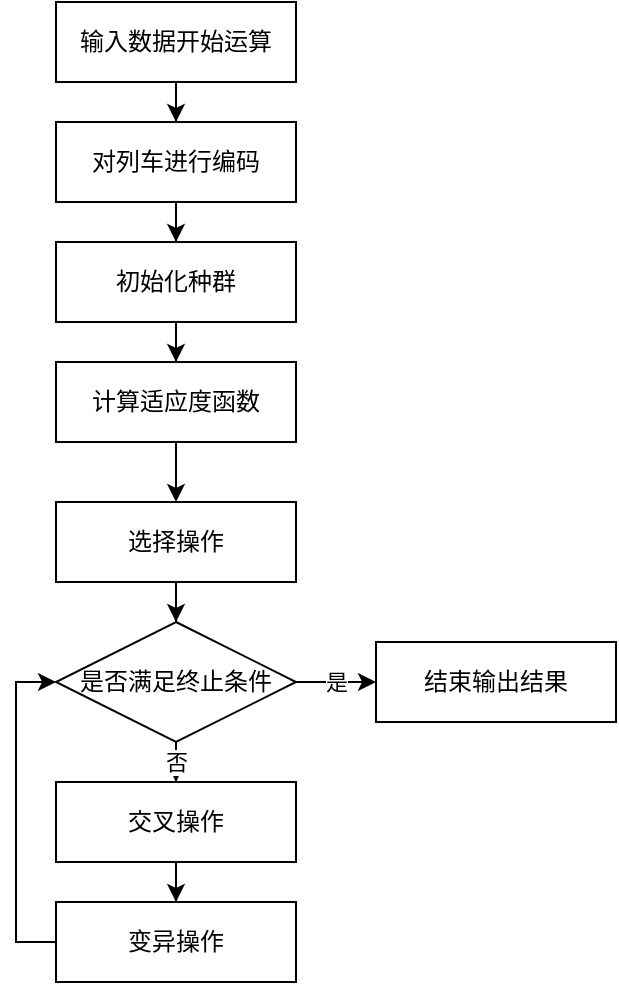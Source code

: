 <mxfile version="14.5.7" type="github">
  <diagram id="BsQKv6kvzaPoYbIWq4GO" name="Page-1">
    <mxGraphModel dx="326" dy="513" grid="1" gridSize="10" guides="1" tooltips="1" connect="1" arrows="1" fold="1" page="1" pageScale="1" pageWidth="827" pageHeight="1169" math="0" shadow="0">
      <root>
        <mxCell id="0" />
        <mxCell id="1" parent="0" />
        <mxCell id="lOIf5OIlS80hEo-pb_s2-11" style="edgeStyle=orthogonalEdgeStyle;rounded=0;orthogonalLoop=1;jettySize=auto;html=1;entryX=0;entryY=0.5;entryDx=0;entryDy=0;" edge="1" parent="1" source="_LWjVrq4vQnBGBesh3__-13" target="_LWjVrq4vQnBGBesh3__-3">
          <mxGeometry relative="1" as="geometry">
            <Array as="points">
              <mxPoint x="110" y="510" />
              <mxPoint x="110" y="380" />
            </Array>
          </mxGeometry>
        </mxCell>
        <mxCell id="_LWjVrq4vQnBGBesh3__-13" value="变异操作" style="whiteSpace=wrap;html=1;" parent="1" vertex="1">
          <mxGeometry x="130" y="490" width="120" height="40" as="geometry" />
        </mxCell>
        <mxCell id="lOIf5OIlS80hEo-pb_s2-8" style="edgeStyle=orthogonalEdgeStyle;rounded=0;orthogonalLoop=1;jettySize=auto;html=1;entryX=0.5;entryY=0;entryDx=0;entryDy=0;" edge="1" parent="1" source="_LWjVrq4vQnBGBesh3__-2" target="_LWjVrq4vQnBGBesh3__-10">
          <mxGeometry relative="1" as="geometry" />
        </mxCell>
        <mxCell id="_LWjVrq4vQnBGBesh3__-2" value="输入数据开始运算" style="whiteSpace=wrap;html=1;" parent="1" vertex="1">
          <mxGeometry x="130" y="40" width="120" height="40" as="geometry" />
        </mxCell>
        <mxCell id="lOIf5OIlS80hEo-pb_s2-2" value="否" style="edgeStyle=orthogonalEdgeStyle;rounded=0;orthogonalLoop=1;jettySize=auto;html=1;" edge="1" parent="1" source="_LWjVrq4vQnBGBesh3__-3" target="_LWjVrq4vQnBGBesh3__-11">
          <mxGeometry relative="1" as="geometry" />
        </mxCell>
        <mxCell id="lOIf5OIlS80hEo-pb_s2-9" value="是" style="edgeStyle=orthogonalEdgeStyle;rounded=0;orthogonalLoop=1;jettySize=auto;html=1;" edge="1" parent="1" source="_LWjVrq4vQnBGBesh3__-3" target="_LWjVrq4vQnBGBesh3__-16">
          <mxGeometry relative="1" as="geometry" />
        </mxCell>
        <mxCell id="_LWjVrq4vQnBGBesh3__-3" value="是否满足终止条件" style="rhombus;whiteSpace=wrap;html=1;" parent="1" vertex="1">
          <mxGeometry x="130" y="350" width="120" height="60" as="geometry" />
        </mxCell>
        <mxCell id="lOIf5OIlS80hEo-pb_s2-6" style="edgeStyle=orthogonalEdgeStyle;rounded=0;orthogonalLoop=1;jettySize=auto;html=1;" edge="1" parent="1" source="_LWjVrq4vQnBGBesh3__-5" target="_LWjVrq4vQnBGBesh3__-8">
          <mxGeometry relative="1" as="geometry" />
        </mxCell>
        <mxCell id="_LWjVrq4vQnBGBesh3__-5" value="初始化种群" style="whiteSpace=wrap;html=1;" parent="1" vertex="1">
          <mxGeometry x="130" y="160" width="120" height="40" as="geometry" />
        </mxCell>
        <mxCell id="lOIf5OIlS80hEo-pb_s2-5" style="edgeStyle=orthogonalEdgeStyle;rounded=0;orthogonalLoop=1;jettySize=auto;html=1;" edge="1" parent="1" source="_LWjVrq4vQnBGBesh3__-8" target="_LWjVrq4vQnBGBesh3__-15">
          <mxGeometry relative="1" as="geometry" />
        </mxCell>
        <mxCell id="_LWjVrq4vQnBGBesh3__-8" value="计算适应度函数" style="whiteSpace=wrap;html=1;" parent="1" vertex="1">
          <mxGeometry x="130" y="220" width="120" height="40" as="geometry" />
        </mxCell>
        <mxCell id="lOIf5OIlS80hEo-pb_s2-7" style="edgeStyle=orthogonalEdgeStyle;rounded=0;orthogonalLoop=1;jettySize=auto;html=1;" edge="1" parent="1" source="_LWjVrq4vQnBGBesh3__-10" target="_LWjVrq4vQnBGBesh3__-5">
          <mxGeometry relative="1" as="geometry" />
        </mxCell>
        <mxCell id="_LWjVrq4vQnBGBesh3__-10" value="对列车进行编码" style="whiteSpace=wrap;html=1;" parent="1" vertex="1">
          <mxGeometry x="130" y="100" width="120" height="40" as="geometry" />
        </mxCell>
        <mxCell id="lOIf5OIlS80hEo-pb_s2-3" style="edgeStyle=orthogonalEdgeStyle;rounded=0;orthogonalLoop=1;jettySize=auto;html=1;entryX=0.5;entryY=0;entryDx=0;entryDy=0;" edge="1" parent="1" source="_LWjVrq4vQnBGBesh3__-11" target="_LWjVrq4vQnBGBesh3__-13">
          <mxGeometry relative="1" as="geometry" />
        </mxCell>
        <mxCell id="_LWjVrq4vQnBGBesh3__-11" value="交叉操作" style="whiteSpace=wrap;html=1;" parent="1" vertex="1">
          <mxGeometry x="130" y="430" width="120" height="40" as="geometry" />
        </mxCell>
        <mxCell id="lOIf5OIlS80hEo-pb_s2-4" style="edgeStyle=orthogonalEdgeStyle;rounded=0;orthogonalLoop=1;jettySize=auto;html=1;" edge="1" parent="1" source="_LWjVrq4vQnBGBesh3__-15" target="_LWjVrq4vQnBGBesh3__-3">
          <mxGeometry relative="1" as="geometry" />
        </mxCell>
        <mxCell id="_LWjVrq4vQnBGBesh3__-15" value="选择操作" style="whiteSpace=wrap;html=1;" parent="1" vertex="1">
          <mxGeometry x="130" y="290" width="120" height="40" as="geometry" />
        </mxCell>
        <mxCell id="_LWjVrq4vQnBGBesh3__-16" value="结束输出结果" style="whiteSpace=wrap;html=1;" parent="1" vertex="1">
          <mxGeometry x="290" y="360" width="120" height="40" as="geometry" />
        </mxCell>
      </root>
    </mxGraphModel>
  </diagram>
</mxfile>
